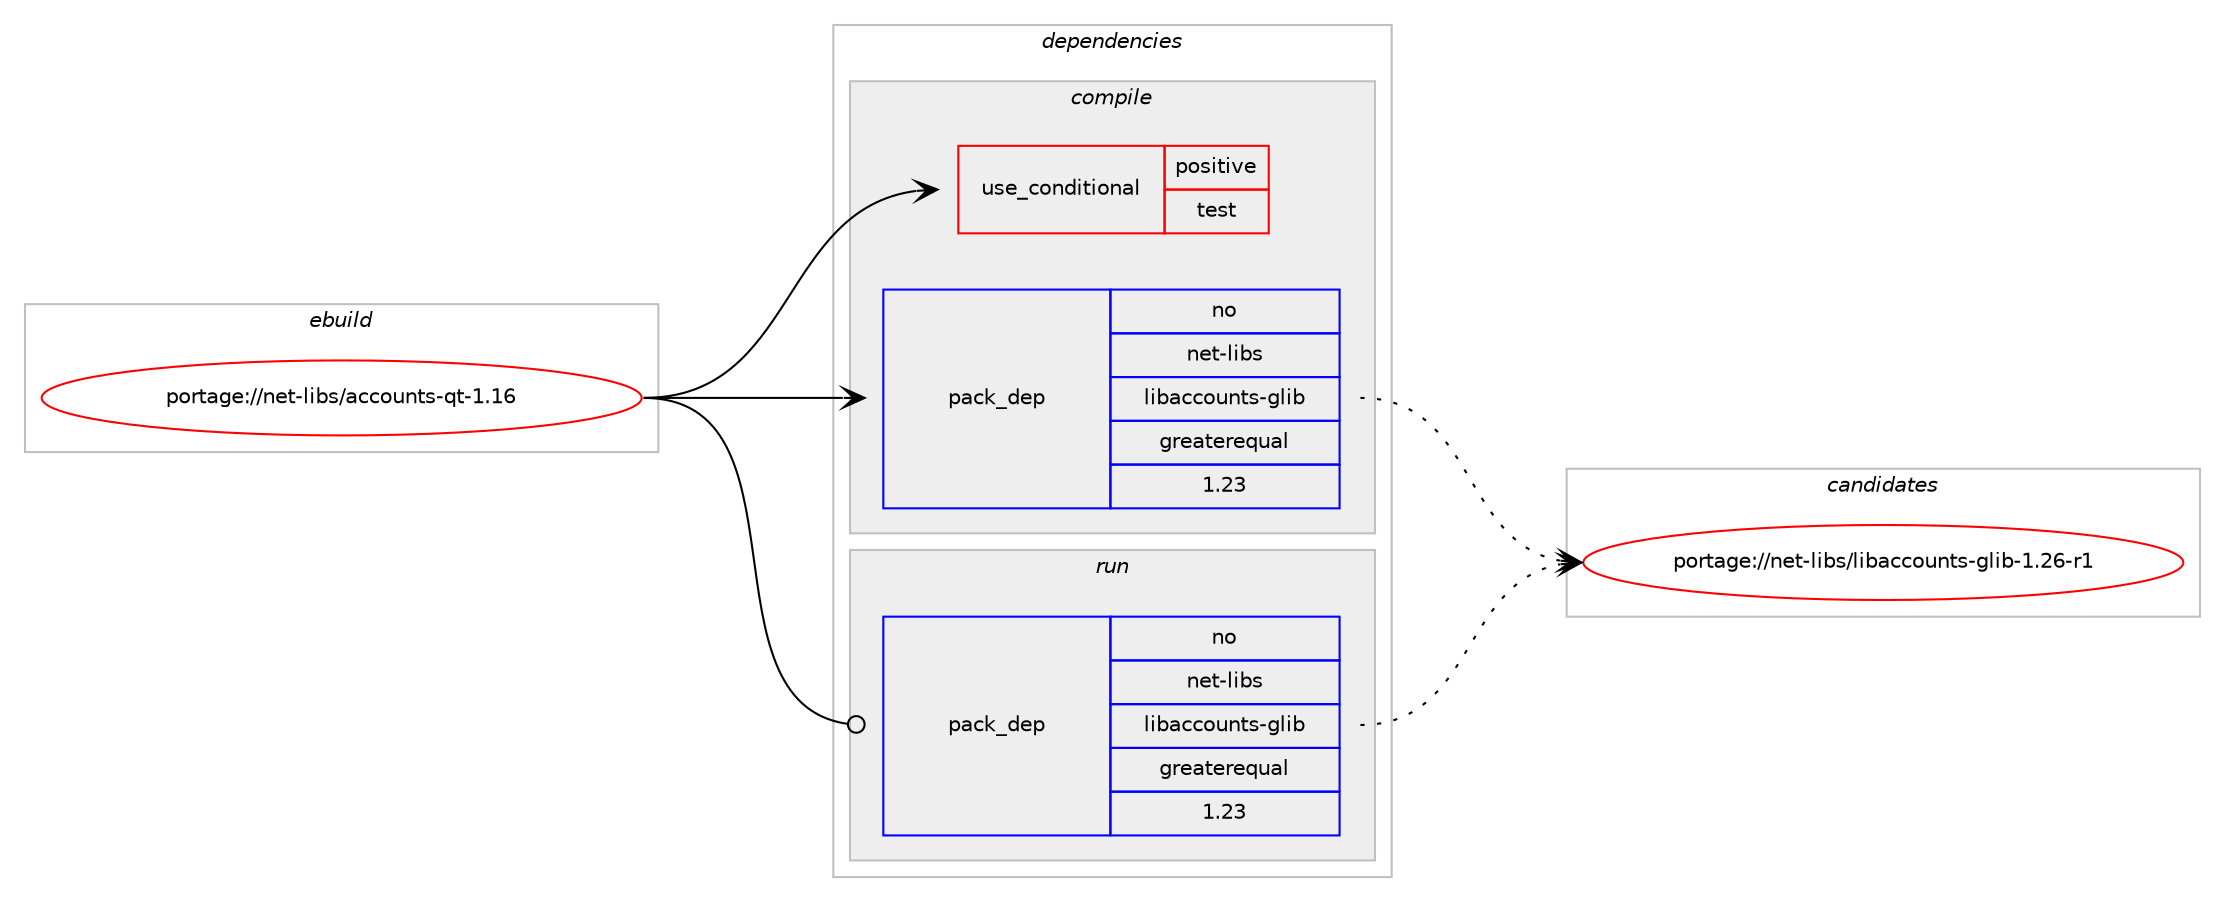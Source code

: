 digraph prolog {

# *************
# Graph options
# *************

newrank=true;
concentrate=true;
compound=true;
graph [rankdir=LR,fontname=Helvetica,fontsize=10,ranksep=1.5];#, ranksep=2.5, nodesep=0.2];
edge  [arrowhead=vee];
node  [fontname=Helvetica,fontsize=10];

# **********
# The ebuild
# **********

subgraph cluster_leftcol {
color=gray;
rank=same;
label=<<i>ebuild</i>>;
id [label="portage://net-libs/accounts-qt-1.16", color=red, width=4, href="../net-libs/accounts-qt-1.16.svg"];
}

# ****************
# The dependencies
# ****************

subgraph cluster_midcol {
color=gray;
label=<<i>dependencies</i>>;
subgraph cluster_compile {
fillcolor="#eeeeee";
style=filled;
label=<<i>compile</i>>;
subgraph cond2450 {
dependency3637 [label=<<TABLE BORDER="0" CELLBORDER="1" CELLSPACING="0" CELLPADDING="4"><TR><TD ROWSPAN="3" CELLPADDING="10">use_conditional</TD></TR><TR><TD>positive</TD></TR><TR><TD>test</TD></TR></TABLE>>, shape=none, color=red];
# *** BEGIN UNKNOWN DEPENDENCY TYPE (TODO) ***
# dependency3637 -> package_dependency(portage://net-libs/accounts-qt-1.16,install,no,dev-qt,qttest,none,[,,],[slot(5)],[])
# *** END UNKNOWN DEPENDENCY TYPE (TODO) ***

}
id:e -> dependency3637:w [weight=20,style="solid",arrowhead="vee"];
# *** BEGIN UNKNOWN DEPENDENCY TYPE (TODO) ***
# id -> package_dependency(portage://net-libs/accounts-qt-1.16,install,no,dev-libs,glib,none,[,,],[slot(2)],[])
# *** END UNKNOWN DEPENDENCY TYPE (TODO) ***

# *** BEGIN UNKNOWN DEPENDENCY TYPE (TODO) ***
# id -> package_dependency(portage://net-libs/accounts-qt-1.16,install,no,dev-qt,qtcore,none,[,,],[slot(5)],[])
# *** END UNKNOWN DEPENDENCY TYPE (TODO) ***

# *** BEGIN UNKNOWN DEPENDENCY TYPE (TODO) ***
# id -> package_dependency(portage://net-libs/accounts-qt-1.16,install,no,dev-qt,qtxml,none,[,,],[slot(5)],[])
# *** END UNKNOWN DEPENDENCY TYPE (TODO) ***

subgraph pack1140 {
dependency3638 [label=<<TABLE BORDER="0" CELLBORDER="1" CELLSPACING="0" CELLPADDING="4" WIDTH="220"><TR><TD ROWSPAN="6" CELLPADDING="30">pack_dep</TD></TR><TR><TD WIDTH="110">no</TD></TR><TR><TD>net-libs</TD></TR><TR><TD>libaccounts-glib</TD></TR><TR><TD>greaterequal</TD></TR><TR><TD>1.23</TD></TR></TABLE>>, shape=none, color=blue];
}
id:e -> dependency3638:w [weight=20,style="solid",arrowhead="vee"];
}
subgraph cluster_compileandrun {
fillcolor="#eeeeee";
style=filled;
label=<<i>compile and run</i>>;
}
subgraph cluster_run {
fillcolor="#eeeeee";
style=filled;
label=<<i>run</i>>;
# *** BEGIN UNKNOWN DEPENDENCY TYPE (TODO) ***
# id -> package_dependency(portage://net-libs/accounts-qt-1.16,run,no,dev-libs,glib,none,[,,],[slot(2)],[])
# *** END UNKNOWN DEPENDENCY TYPE (TODO) ***

# *** BEGIN UNKNOWN DEPENDENCY TYPE (TODO) ***
# id -> package_dependency(portage://net-libs/accounts-qt-1.16,run,no,dev-qt,qtcore,none,[,,],[slot(5)],[])
# *** END UNKNOWN DEPENDENCY TYPE (TODO) ***

# *** BEGIN UNKNOWN DEPENDENCY TYPE (TODO) ***
# id -> package_dependency(portage://net-libs/accounts-qt-1.16,run,no,dev-qt,qtxml,none,[,,],[slot(5)],[])
# *** END UNKNOWN DEPENDENCY TYPE (TODO) ***

subgraph pack1141 {
dependency3639 [label=<<TABLE BORDER="0" CELLBORDER="1" CELLSPACING="0" CELLPADDING="4" WIDTH="220"><TR><TD ROWSPAN="6" CELLPADDING="30">pack_dep</TD></TR><TR><TD WIDTH="110">no</TD></TR><TR><TD>net-libs</TD></TR><TR><TD>libaccounts-glib</TD></TR><TR><TD>greaterequal</TD></TR><TR><TD>1.23</TD></TR></TABLE>>, shape=none, color=blue];
}
id:e -> dependency3639:w [weight=20,style="solid",arrowhead="odot"];
}
}

# **************
# The candidates
# **************

subgraph cluster_choices {
rank=same;
color=gray;
label=<<i>candidates</i>>;

subgraph choice1140 {
color=black;
nodesep=1;
choice11010111645108105981154710810598979999111117110116115451031081059845494650544511449 [label="portage://net-libs/libaccounts-glib-1.26-r1", color=red, width=4,href="../net-libs/libaccounts-glib-1.26-r1.svg"];
dependency3638:e -> choice11010111645108105981154710810598979999111117110116115451031081059845494650544511449:w [style=dotted,weight="100"];
}
subgraph choice1141 {
color=black;
nodesep=1;
choice11010111645108105981154710810598979999111117110116115451031081059845494650544511449 [label="portage://net-libs/libaccounts-glib-1.26-r1", color=red, width=4,href="../net-libs/libaccounts-glib-1.26-r1.svg"];
dependency3639:e -> choice11010111645108105981154710810598979999111117110116115451031081059845494650544511449:w [style=dotted,weight="100"];
}
}

}
